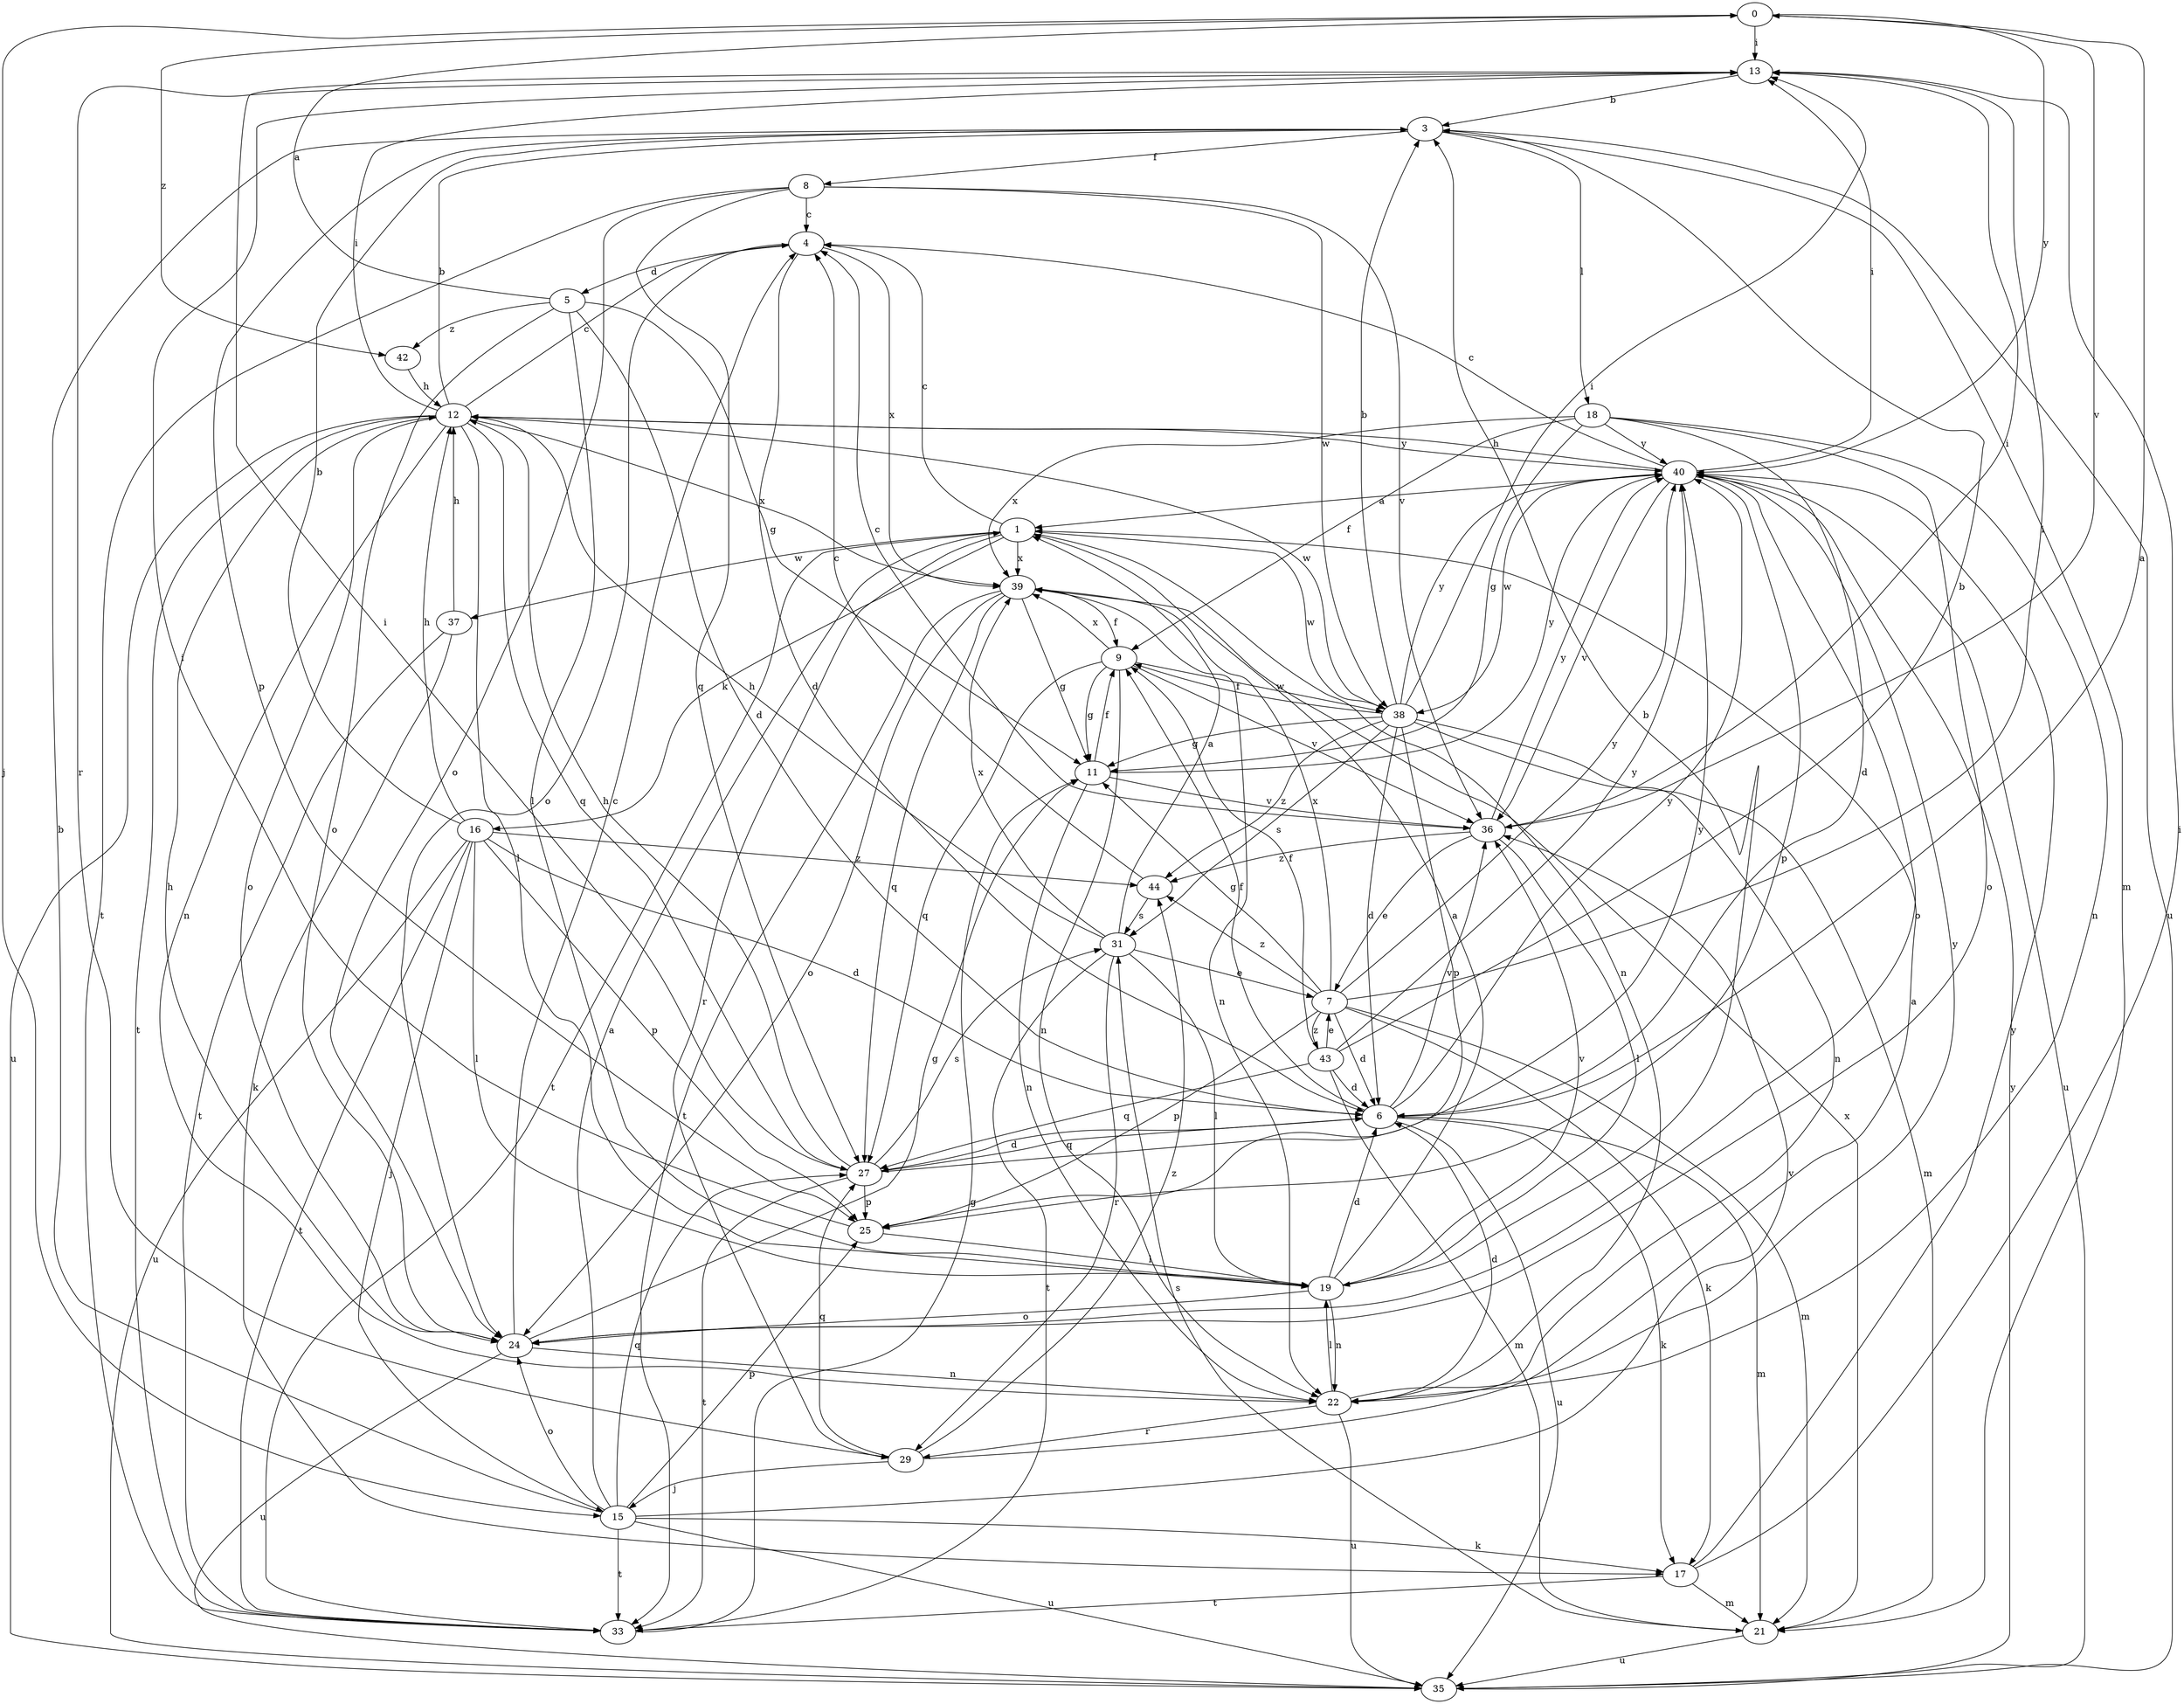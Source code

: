 strict digraph  {
0;
1;
3;
4;
5;
6;
7;
8;
9;
11;
12;
13;
15;
16;
17;
18;
19;
21;
22;
24;
25;
27;
29;
31;
33;
35;
36;
37;
38;
39;
40;
42;
43;
44;
0 -> 13  [label=i];
0 -> 15  [label=j];
0 -> 36  [label=v];
0 -> 40  [label=y];
0 -> 42  [label=z];
1 -> 4  [label=c];
1 -> 16  [label=k];
1 -> 22  [label=n];
1 -> 29  [label=r];
1 -> 33  [label=t];
1 -> 37  [label=w];
1 -> 38  [label=w];
1 -> 39  [label=x];
3 -> 8  [label=f];
3 -> 18  [label=l];
3 -> 21  [label=m];
3 -> 25  [label=p];
3 -> 35  [label=u];
4 -> 5  [label=d];
4 -> 6  [label=d];
4 -> 24  [label=o];
4 -> 39  [label=x];
5 -> 0  [label=a];
5 -> 6  [label=d];
5 -> 11  [label=g];
5 -> 19  [label=l];
5 -> 24  [label=o];
5 -> 42  [label=z];
6 -> 0  [label=a];
6 -> 9  [label=f];
6 -> 17  [label=k];
6 -> 21  [label=m];
6 -> 27  [label=q];
6 -> 35  [label=u];
6 -> 36  [label=v];
6 -> 40  [label=y];
7 -> 6  [label=d];
7 -> 11  [label=g];
7 -> 13  [label=i];
7 -> 17  [label=k];
7 -> 21  [label=m];
7 -> 25  [label=p];
7 -> 39  [label=x];
7 -> 40  [label=y];
7 -> 43  [label=z];
7 -> 44  [label=z];
8 -> 4  [label=c];
8 -> 24  [label=o];
8 -> 27  [label=q];
8 -> 33  [label=t];
8 -> 36  [label=v];
8 -> 38  [label=w];
9 -> 11  [label=g];
9 -> 22  [label=n];
9 -> 27  [label=q];
9 -> 36  [label=v];
9 -> 38  [label=w];
9 -> 39  [label=x];
11 -> 9  [label=f];
11 -> 22  [label=n];
11 -> 36  [label=v];
11 -> 40  [label=y];
12 -> 3  [label=b];
12 -> 4  [label=c];
12 -> 13  [label=i];
12 -> 19  [label=l];
12 -> 22  [label=n];
12 -> 24  [label=o];
12 -> 27  [label=q];
12 -> 33  [label=t];
12 -> 35  [label=u];
12 -> 38  [label=w];
12 -> 39  [label=x];
12 -> 40  [label=y];
13 -> 3  [label=b];
13 -> 29  [label=r];
15 -> 1  [label=a];
15 -> 3  [label=b];
15 -> 17  [label=k];
15 -> 24  [label=o];
15 -> 25  [label=p];
15 -> 27  [label=q];
15 -> 33  [label=t];
15 -> 35  [label=u];
15 -> 36  [label=v];
16 -> 3  [label=b];
16 -> 6  [label=d];
16 -> 12  [label=h];
16 -> 15  [label=j];
16 -> 19  [label=l];
16 -> 25  [label=p];
16 -> 33  [label=t];
16 -> 35  [label=u];
16 -> 44  [label=z];
17 -> 13  [label=i];
17 -> 21  [label=m];
17 -> 33  [label=t];
17 -> 40  [label=y];
18 -> 6  [label=d];
18 -> 9  [label=f];
18 -> 11  [label=g];
18 -> 22  [label=n];
18 -> 24  [label=o];
18 -> 39  [label=x];
18 -> 40  [label=y];
19 -> 1  [label=a];
19 -> 3  [label=b];
19 -> 6  [label=d];
19 -> 22  [label=n];
19 -> 24  [label=o];
19 -> 36  [label=v];
21 -> 31  [label=s];
21 -> 35  [label=u];
21 -> 39  [label=x];
22 -> 6  [label=d];
22 -> 19  [label=l];
22 -> 29  [label=r];
22 -> 35  [label=u];
22 -> 40  [label=y];
24 -> 4  [label=c];
24 -> 11  [label=g];
24 -> 12  [label=h];
24 -> 22  [label=n];
24 -> 35  [label=u];
25 -> 13  [label=i];
25 -> 19  [label=l];
27 -> 6  [label=d];
27 -> 12  [label=h];
27 -> 13  [label=i];
27 -> 25  [label=p];
27 -> 31  [label=s];
27 -> 33  [label=t];
27 -> 40  [label=y];
29 -> 1  [label=a];
29 -> 15  [label=j];
29 -> 27  [label=q];
29 -> 44  [label=z];
31 -> 1  [label=a];
31 -> 7  [label=e];
31 -> 12  [label=h];
31 -> 19  [label=l];
31 -> 29  [label=r];
31 -> 33  [label=t];
31 -> 39  [label=x];
33 -> 11  [label=g];
35 -> 40  [label=y];
36 -> 4  [label=c];
36 -> 7  [label=e];
36 -> 13  [label=i];
36 -> 19  [label=l];
36 -> 40  [label=y];
36 -> 44  [label=z];
37 -> 12  [label=h];
37 -> 17  [label=k];
37 -> 33  [label=t];
38 -> 3  [label=b];
38 -> 6  [label=d];
38 -> 9  [label=f];
38 -> 11  [label=g];
38 -> 13  [label=i];
38 -> 21  [label=m];
38 -> 22  [label=n];
38 -> 25  [label=p];
38 -> 31  [label=s];
38 -> 40  [label=y];
38 -> 44  [label=z];
39 -> 9  [label=f];
39 -> 11  [label=g];
39 -> 22  [label=n];
39 -> 24  [label=o];
39 -> 27  [label=q];
39 -> 33  [label=t];
40 -> 1  [label=a];
40 -> 4  [label=c];
40 -> 12  [label=h];
40 -> 13  [label=i];
40 -> 24  [label=o];
40 -> 25  [label=p];
40 -> 35  [label=u];
40 -> 36  [label=v];
40 -> 38  [label=w];
42 -> 12  [label=h];
43 -> 3  [label=b];
43 -> 6  [label=d];
43 -> 7  [label=e];
43 -> 9  [label=f];
43 -> 21  [label=m];
43 -> 27  [label=q];
43 -> 40  [label=y];
44 -> 4  [label=c];
44 -> 31  [label=s];
}
